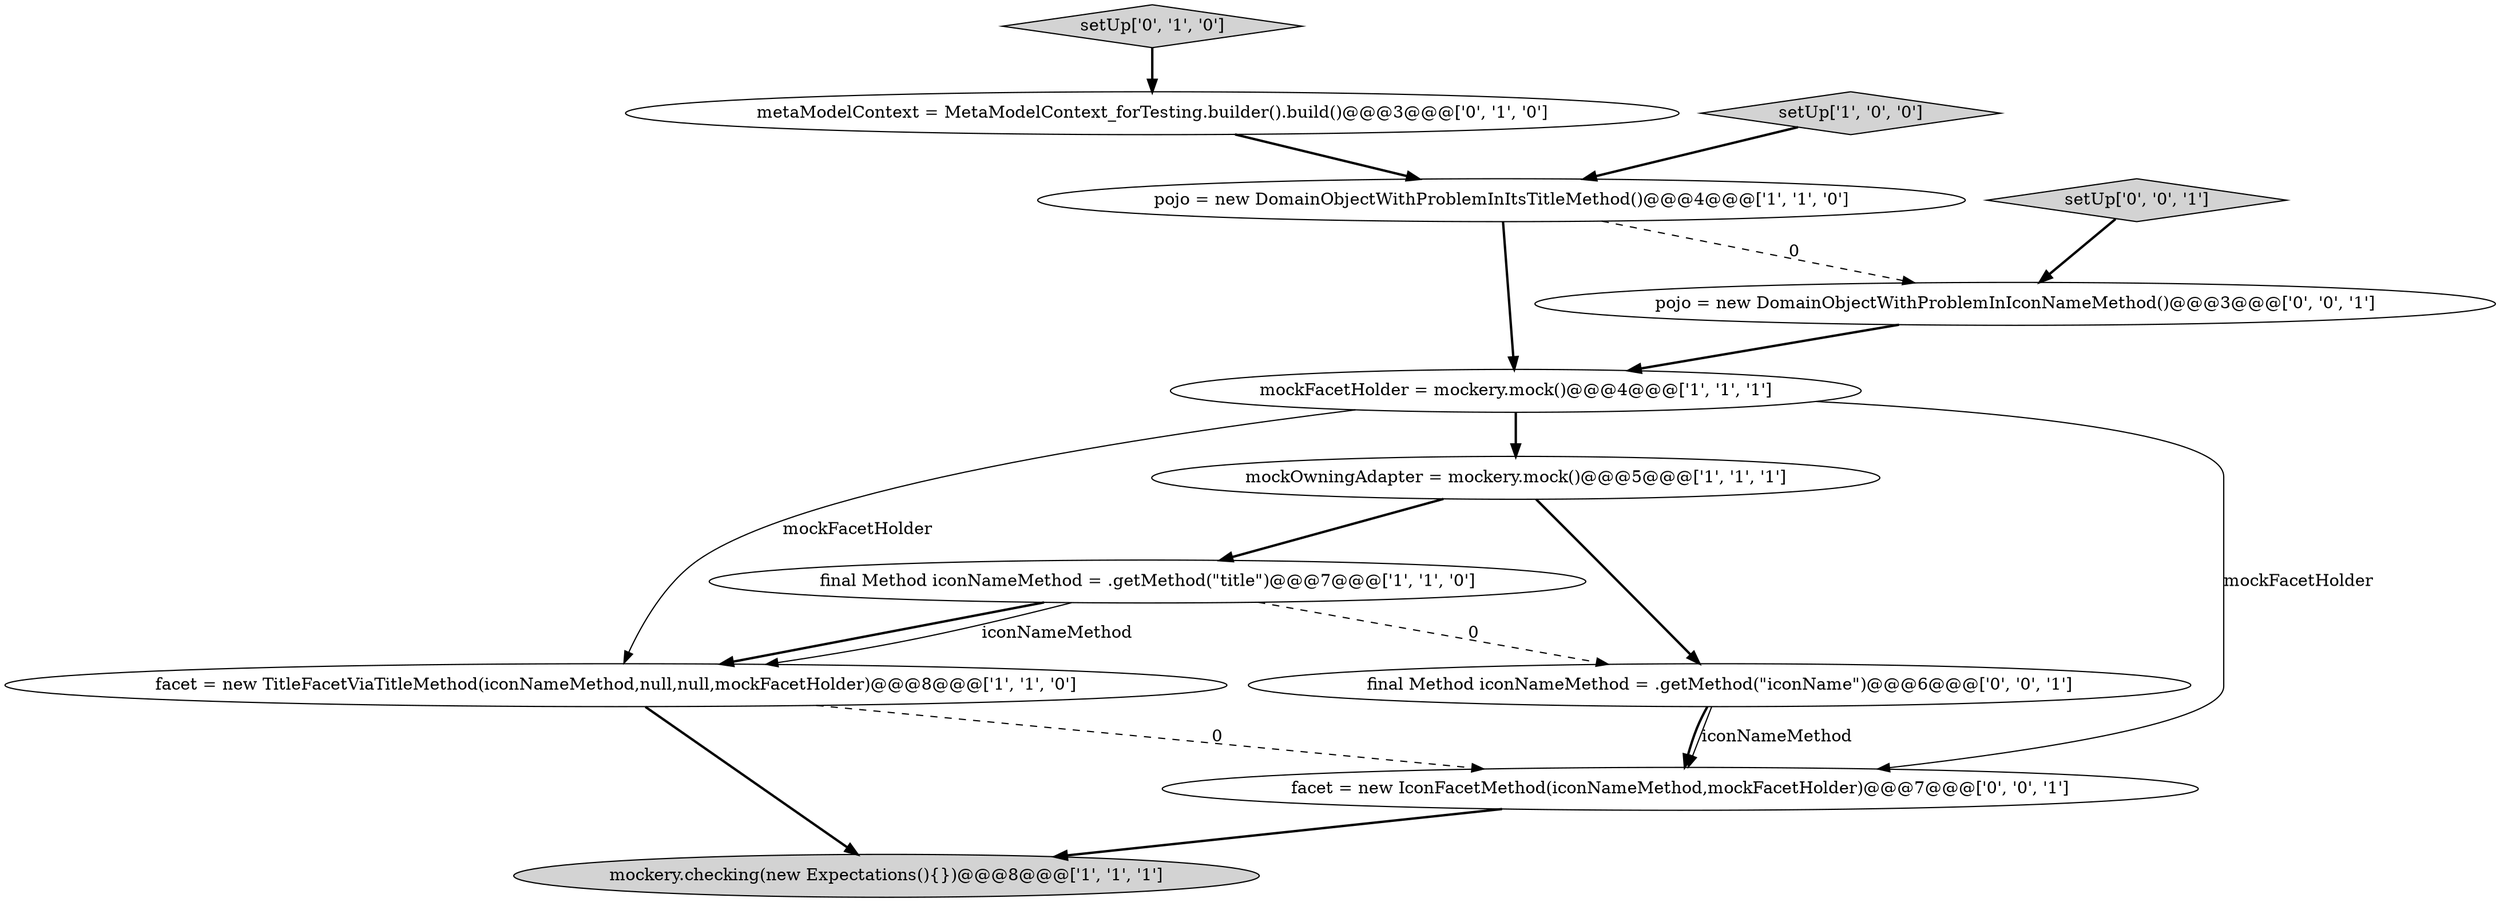 digraph {
10 [style = filled, label = "final Method iconNameMethod = .getMethod(\"iconName\")@@@6@@@['0', '0', '1']", fillcolor = white, shape = ellipse image = "AAA0AAABBB3BBB"];
5 [style = filled, label = "mockery.checking(new Expectations(){})@@@8@@@['1', '1', '1']", fillcolor = lightgray, shape = ellipse image = "AAA0AAABBB1BBB"];
0 [style = filled, label = "pojo = new DomainObjectWithProblemInItsTitleMethod()@@@4@@@['1', '1', '0']", fillcolor = white, shape = ellipse image = "AAA0AAABBB1BBB"];
7 [style = filled, label = "metaModelContext = MetaModelContext_forTesting.builder().build()@@@3@@@['0', '1', '0']", fillcolor = white, shape = ellipse image = "AAA1AAABBB2BBB"];
1 [style = filled, label = "facet = new TitleFacetViaTitleMethod(iconNameMethod,null,null,mockFacetHolder)@@@8@@@['1', '1', '0']", fillcolor = white, shape = ellipse image = "AAA0AAABBB1BBB"];
2 [style = filled, label = "mockOwningAdapter = mockery.mock()@@@5@@@['1', '1', '1']", fillcolor = white, shape = ellipse image = "AAA0AAABBB1BBB"];
4 [style = filled, label = "mockFacetHolder = mockery.mock()@@@4@@@['1', '1', '1']", fillcolor = white, shape = ellipse image = "AAA0AAABBB1BBB"];
9 [style = filled, label = "pojo = new DomainObjectWithProblemInIconNameMethod()@@@3@@@['0', '0', '1']", fillcolor = white, shape = ellipse image = "AAA0AAABBB3BBB"];
3 [style = filled, label = "setUp['1', '0', '0']", fillcolor = lightgray, shape = diamond image = "AAA0AAABBB1BBB"];
8 [style = filled, label = "setUp['0', '1', '0']", fillcolor = lightgray, shape = diamond image = "AAA0AAABBB2BBB"];
6 [style = filled, label = "final Method iconNameMethod = .getMethod(\"title\")@@@7@@@['1', '1', '0']", fillcolor = white, shape = ellipse image = "AAA0AAABBB1BBB"];
12 [style = filled, label = "facet = new IconFacetMethod(iconNameMethod,mockFacetHolder)@@@7@@@['0', '0', '1']", fillcolor = white, shape = ellipse image = "AAA0AAABBB3BBB"];
11 [style = filled, label = "setUp['0', '0', '1']", fillcolor = lightgray, shape = diamond image = "AAA0AAABBB3BBB"];
2->6 [style = bold, label=""];
4->12 [style = solid, label="mockFacetHolder"];
8->7 [style = bold, label=""];
10->12 [style = bold, label=""];
12->5 [style = bold, label=""];
11->9 [style = bold, label=""];
0->4 [style = bold, label=""];
2->10 [style = bold, label=""];
10->12 [style = solid, label="iconNameMethod"];
6->10 [style = dashed, label="0"];
3->0 [style = bold, label=""];
6->1 [style = bold, label=""];
7->0 [style = bold, label=""];
9->4 [style = bold, label=""];
4->1 [style = solid, label="mockFacetHolder"];
6->1 [style = solid, label="iconNameMethod"];
0->9 [style = dashed, label="0"];
1->12 [style = dashed, label="0"];
4->2 [style = bold, label=""];
1->5 [style = bold, label=""];
}
